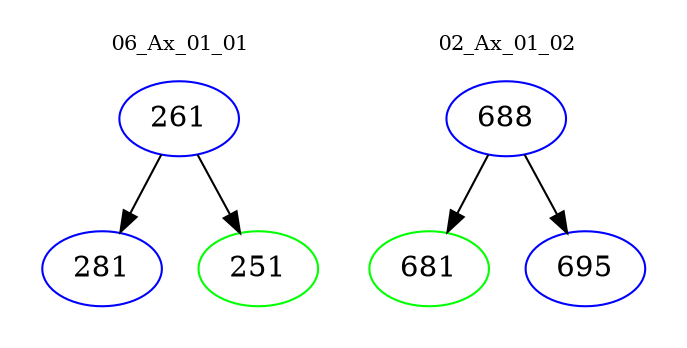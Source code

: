 digraph{
subgraph cluster_0 {
color = white
label = "06_Ax_01_01";
fontsize=10;
T0_261 [label="261", color="blue"]
T0_261 -> T0_281 [color="black"]
T0_281 [label="281", color="blue"]
T0_261 -> T0_251 [color="black"]
T0_251 [label="251", color="green"]
}
subgraph cluster_1 {
color = white
label = "02_Ax_01_02";
fontsize=10;
T1_688 [label="688", color="blue"]
T1_688 -> T1_681 [color="black"]
T1_681 [label="681", color="green"]
T1_688 -> T1_695 [color="black"]
T1_695 [label="695", color="blue"]
}
}
